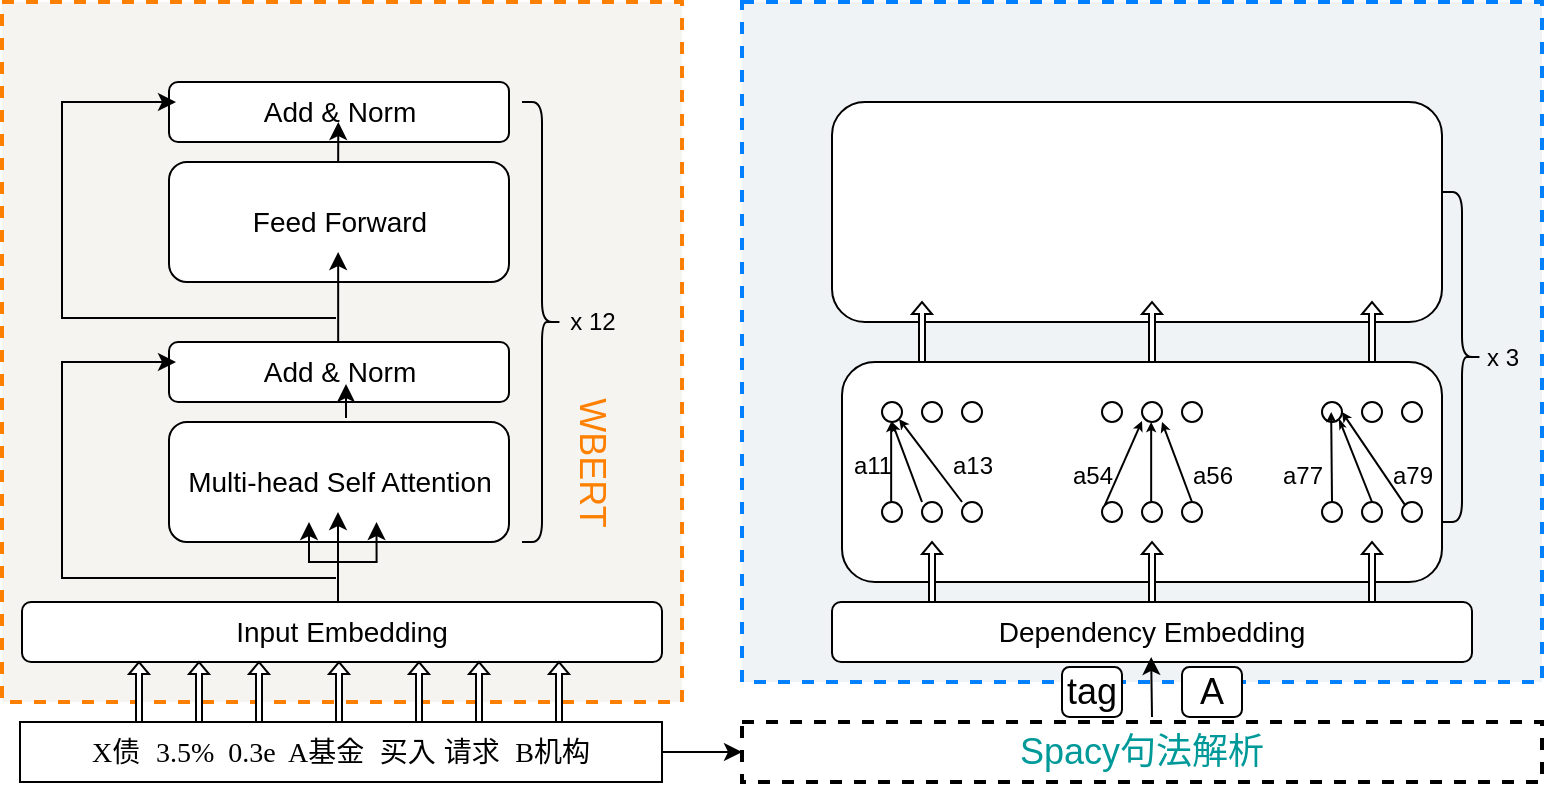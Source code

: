 <mxfile version="16.0.0" type="github">
  <diagram id="1vwMO78F63A42fUgwjm2" name="Page-1">
    <mxGraphModel dx="865" dy="488" grid="1" gridSize="10" guides="1" tooltips="1" connect="1" arrows="1" fold="1" page="1" pageScale="1" pageWidth="827" pageHeight="1169" math="0" shadow="0">
      <root>
        <mxCell id="0" />
        <mxCell id="1" parent="0" />
        <mxCell id="z27-uRXxiAsdTS0FbLUc-89" value="" style="rounded=0;whiteSpace=wrap;html=1;sketch=0;fontSize=18;dashed=1;strokeWidth=2;fillColor=#F0F3F5;strokeColor=#007FFF;fontColor=#333333;" vertex="1" parent="1">
          <mxGeometry x="400" y="210" width="400" height="340" as="geometry" />
        </mxCell>
        <mxCell id="z27-uRXxiAsdTS0FbLUc-144" value="" style="rounded=1;whiteSpace=wrap;html=1;sketch=0;fontSize=12;fontColor=#000000;strokeColor=#000000;strokeWidth=1;fillColor=#FFFFFF;" vertex="1" parent="1">
          <mxGeometry x="450" y="390" width="300" height="110" as="geometry" />
        </mxCell>
        <mxCell id="z27-uRXxiAsdTS0FbLUc-78" value="" style="rounded=0;whiteSpace=wrap;html=1;sketch=0;fontSize=18;dashed=1;strokeWidth=2;fillColor=#F5F4F0;strokeColor=#FF8000;fontColor=#333333;" vertex="1" parent="1">
          <mxGeometry x="30" y="210" width="340" height="350" as="geometry" />
        </mxCell>
        <mxCell id="z27-uRXxiAsdTS0FbLUc-1" value="&lt;p style=&quot;margin-top: 0pt ; margin-bottom: 0pt ; margin-left: 0in ; text-align: left ; direction: ltr ; unicode-bidi: embed ; word-break: normal ; font-size: 14px&quot;&gt;&lt;span style=&quot;font-family: &amp;#34;times new roman&amp;#34;&quot;&gt;X&lt;/span&gt;&lt;span&gt;债&amp;nbsp; &lt;/span&gt;&lt;span style=&quot;font-family: &amp;#34;times new roman&amp;#34;&quot;&gt;3.5%&amp;nbsp; 0.3e&amp;nbsp; A&lt;/span&gt;&lt;span&gt;基金&amp;nbsp; 买入 请求&amp;nbsp; &lt;/span&gt;&lt;span style=&quot;font-family: &amp;#34;times new roman&amp;#34;&quot;&gt;B&lt;/span&gt;&lt;span&gt;机构&lt;/span&gt;&lt;/p&gt;" style="rounded=0;whiteSpace=wrap;html=1;" vertex="1" parent="1">
          <mxGeometry x="39" y="570" width="321" height="30" as="geometry" />
        </mxCell>
        <mxCell id="z27-uRXxiAsdTS0FbLUc-5" value="Input Embedding" style="rounded=1;whiteSpace=wrap;html=1;fontSize=14;strokeWidth=1;" vertex="1" parent="1">
          <mxGeometry x="40" y="510" width="320" height="30" as="geometry" />
        </mxCell>
        <mxCell id="z27-uRXxiAsdTS0FbLUc-21" value="" style="shape=singleArrow;direction=north;whiteSpace=wrap;html=1;fontSize=14;strokeWidth=1;" vertex="1" parent="1">
          <mxGeometry x="93.5" y="540" width="10" height="30" as="geometry" />
        </mxCell>
        <mxCell id="z27-uRXxiAsdTS0FbLUc-30" value="" style="shape=singleArrow;direction=north;whiteSpace=wrap;html=1;fontSize=14;strokeWidth=1;" vertex="1" parent="1">
          <mxGeometry x="123.5" y="540" width="10" height="30" as="geometry" />
        </mxCell>
        <mxCell id="z27-uRXxiAsdTS0FbLUc-31" value="" style="shape=singleArrow;direction=north;whiteSpace=wrap;html=1;fontSize=14;strokeWidth=1;" vertex="1" parent="1">
          <mxGeometry x="153.5" y="540" width="10" height="30" as="geometry" />
        </mxCell>
        <mxCell id="z27-uRXxiAsdTS0FbLUc-32" value="" style="shape=singleArrow;direction=north;whiteSpace=wrap;html=1;fontSize=14;strokeWidth=1;" vertex="1" parent="1">
          <mxGeometry x="193.5" y="540" width="10" height="30" as="geometry" />
        </mxCell>
        <mxCell id="z27-uRXxiAsdTS0FbLUc-34" value="" style="shape=singleArrow;direction=north;whiteSpace=wrap;html=1;fontSize=14;strokeWidth=1;" vertex="1" parent="1">
          <mxGeometry x="233.5" y="540" width="10" height="30" as="geometry" />
        </mxCell>
        <mxCell id="z27-uRXxiAsdTS0FbLUc-35" value="" style="shape=singleArrow;direction=north;whiteSpace=wrap;html=1;fontSize=14;strokeWidth=1;" vertex="1" parent="1">
          <mxGeometry x="263.5" y="540" width="10" height="30" as="geometry" />
        </mxCell>
        <mxCell id="z27-uRXxiAsdTS0FbLUc-36" value="" style="shape=singleArrow;direction=north;whiteSpace=wrap;html=1;fontSize=14;strokeWidth=1;" vertex="1" parent="1">
          <mxGeometry x="303.5" y="540" width="10" height="30" as="geometry" />
        </mxCell>
        <mxCell id="z27-uRXxiAsdTS0FbLUc-37" value="Multi-head Self Attention" style="rounded=1;whiteSpace=wrap;html=1;fontSize=14;strokeWidth=1;" vertex="1" parent="1">
          <mxGeometry x="113.5" y="420" width="170" height="60" as="geometry" />
        </mxCell>
        <mxCell id="z27-uRXxiAsdTS0FbLUc-47" style="edgeStyle=none;shape=flexArrow;rounded=0;orthogonalLoop=1;jettySize=auto;html=1;exitX=0.5;exitY=0;exitDx=0;exitDy=0;fontSize=14;" edge="1" parent="1" source="z27-uRXxiAsdTS0FbLUc-37" target="z27-uRXxiAsdTS0FbLUc-37">
          <mxGeometry relative="1" as="geometry" />
        </mxCell>
        <mxCell id="z27-uRXxiAsdTS0FbLUc-48" value="Add &amp;amp; Norm" style="rounded=1;whiteSpace=wrap;html=1;fontSize=14;strokeWidth=1;" vertex="1" parent="1">
          <mxGeometry x="113.5" y="380" width="170" height="30" as="geometry" />
        </mxCell>
        <mxCell id="z27-uRXxiAsdTS0FbLUc-57" value="" style="edgeStyle=elbowEdgeStyle;elbow=horizontal;endArrow=classic;html=1;rounded=0;fontSize=14;exitX=0;exitY=0;exitDx=12;exitDy=3.5;exitPerimeter=0;" edge="1" parent="1">
          <mxGeometry width="50" height="50" relative="1" as="geometry">
            <mxPoint x="197.0" y="498.0" as="sourcePoint" />
            <mxPoint x="117" y="390" as="targetPoint" />
            <Array as="points">
              <mxPoint x="60" y="410" />
              <mxPoint x="90" y="390" />
              <mxPoint x="70" y="410" />
              <mxPoint x="90" y="400" />
              <mxPoint x="93.5" y="420" />
            </Array>
          </mxGeometry>
        </mxCell>
        <mxCell id="z27-uRXxiAsdTS0FbLUc-61" value="" style="endArrow=classic;html=1;rounded=0;fontSize=14;" edge="1" parent="1">
          <mxGeometry width="50" height="50" relative="1" as="geometry">
            <mxPoint x="198" y="510" as="sourcePoint" />
            <mxPoint x="198" y="465" as="targetPoint" />
          </mxGeometry>
        </mxCell>
        <mxCell id="z27-uRXxiAsdTS0FbLUc-62" value="" style="edgeStyle=segmentEdgeStyle;endArrow=classic;html=1;rounded=0;fontSize=14;endSize=6;" edge="1" parent="1">
          <mxGeometry width="50" height="50" relative="1" as="geometry">
            <mxPoint x="196.75" y="490" as="sourcePoint" />
            <mxPoint x="217.25" y="470" as="targetPoint" />
          </mxGeometry>
        </mxCell>
        <mxCell id="z27-uRXxiAsdTS0FbLUc-63" value="" style="edgeStyle=segmentEdgeStyle;endArrow=classic;html=1;rounded=0;fontSize=14;endSize=6;" edge="1" parent="1">
          <mxGeometry width="50" height="50" relative="1" as="geometry">
            <mxPoint x="203.5" y="490" as="sourcePoint" />
            <mxPoint x="183.5" y="470" as="targetPoint" />
          </mxGeometry>
        </mxCell>
        <mxCell id="z27-uRXxiAsdTS0FbLUc-65" value="" style="endArrow=classic;html=1;rounded=0;fontSize=14;endSize=6;targetPerimeterSpacing=10;sourcePerimeterSpacing=10;jumpStyle=sharp;jumpSize=16;" edge="1" parent="1">
          <mxGeometry width="50" height="50" relative="1" as="geometry">
            <mxPoint x="202" y="418" as="sourcePoint" />
            <mxPoint x="202" y="401" as="targetPoint" />
            <Array as="points" />
          </mxGeometry>
        </mxCell>
        <mxCell id="z27-uRXxiAsdTS0FbLUc-66" value="Feed Forward" style="rounded=1;whiteSpace=wrap;html=1;fontSize=14;strokeWidth=1;" vertex="1" parent="1">
          <mxGeometry x="113.5" y="290" width="170" height="60" as="geometry" />
        </mxCell>
        <mxCell id="z27-uRXxiAsdTS0FbLUc-67" value="" style="endArrow=classic;html=1;rounded=0;fontSize=14;" edge="1" parent="1">
          <mxGeometry width="50" height="50" relative="1" as="geometry">
            <mxPoint x="198.08" y="380" as="sourcePoint" />
            <mxPoint x="198.08" y="335" as="targetPoint" />
          </mxGeometry>
        </mxCell>
        <mxCell id="z27-uRXxiAsdTS0FbLUc-68" value="Add &amp;amp; Norm" style="rounded=1;whiteSpace=wrap;html=1;fontSize=14;strokeWidth=1;" vertex="1" parent="1">
          <mxGeometry x="113.5" y="250" width="170" height="30" as="geometry" />
        </mxCell>
        <mxCell id="z27-uRXxiAsdTS0FbLUc-72" value="" style="endArrow=classic;html=1;rounded=0;fontSize=14;endSize=6;sourcePerimeterSpacing=10;targetPerimeterSpacing=10;elbow=vertical;jumpStyle=sharp;jumpSize=16;" edge="1" parent="1">
          <mxGeometry width="50" height="50" relative="1" as="geometry">
            <mxPoint x="198.08" y="290" as="sourcePoint" />
            <mxPoint x="198.16" y="270" as="targetPoint" />
          </mxGeometry>
        </mxCell>
        <mxCell id="z27-uRXxiAsdTS0FbLUc-73" value="" style="edgeStyle=elbowEdgeStyle;elbow=horizontal;endArrow=classic;html=1;rounded=0;fontSize=14;exitX=0;exitY=0;exitDx=12;exitDy=3.5;exitPerimeter=0;" edge="1" parent="1">
          <mxGeometry width="50" height="50" relative="1" as="geometry">
            <mxPoint x="197.0" y="368.0" as="sourcePoint" />
            <mxPoint x="117.0" y="260" as="targetPoint" />
            <Array as="points">
              <mxPoint x="60" y="280" />
              <mxPoint x="90" y="260" />
              <mxPoint x="70" y="280" />
              <mxPoint x="90" y="270" />
              <mxPoint x="93.5" y="290" />
            </Array>
          </mxGeometry>
        </mxCell>
        <mxCell id="z27-uRXxiAsdTS0FbLUc-74" value="" style="shape=curlyBracket;whiteSpace=wrap;html=1;rounded=1;flipH=1;fontSize=14;strokeWidth=1;" vertex="1" parent="1">
          <mxGeometry x="290" y="260" width="20" height="220" as="geometry" />
        </mxCell>
        <mxCell id="z27-uRXxiAsdTS0FbLUc-76" value="x 12" style="text;html=1;resizable=0;autosize=1;align=center;verticalAlign=middle;points=[];fillColor=none;strokeColor=none;rounded=0;sketch=0;" vertex="1" parent="1">
          <mxGeometry x="305" y="360" width="40" height="20" as="geometry" />
        </mxCell>
        <mxCell id="z27-uRXxiAsdTS0FbLUc-77" value="&lt;font style=&quot;font-size: 18px&quot; color=&quot;#ff8000&quot;&gt;WBERT&lt;/font&gt;" style="text;html=1;resizable=0;autosize=1;align=center;verticalAlign=middle;points=[];fillColor=none;strokeColor=none;rounded=0;sketch=0;rotation=90;" vertex="1" parent="1">
          <mxGeometry x="285" y="430" width="80" height="20" as="geometry" />
        </mxCell>
        <mxCell id="z27-uRXxiAsdTS0FbLUc-79" value="&lt;font color=&quot;#009999&quot;&gt;Spacy句法解析&lt;/font&gt;" style="rounded=0;whiteSpace=wrap;html=1;dashed=1;sketch=0;fontSize=18;fontColor=#FF8000;strokeColor=#000000;strokeWidth=2;fillColor=#FFFFFF;" vertex="1" parent="1">
          <mxGeometry x="400" y="570" width="400" height="30" as="geometry" />
        </mxCell>
        <mxCell id="z27-uRXxiAsdTS0FbLUc-81" value="" style="endArrow=classic;html=1;rounded=1;sketch=0;fontSize=18;fontColor=#FF8000;curved=0;" edge="1" parent="1">
          <mxGeometry width="50" height="50" relative="1" as="geometry">
            <mxPoint x="360" y="585" as="sourcePoint" />
            <mxPoint x="400" y="584.58" as="targetPoint" />
            <Array as="points">
              <mxPoint x="400" y="585" />
            </Array>
          </mxGeometry>
        </mxCell>
        <mxCell id="z27-uRXxiAsdTS0FbLUc-90" value="Dependency Embedding" style="rounded=1;whiteSpace=wrap;html=1;fontSize=14;strokeWidth=1;" vertex="1" parent="1">
          <mxGeometry x="445" y="510" width="320" height="30" as="geometry" />
        </mxCell>
        <mxCell id="z27-uRXxiAsdTS0FbLUc-82" value="" style="endArrow=classic;html=1;rounded=1;sketch=0;fontSize=18;fontColor=#009999;curved=0;" edge="1" parent="1">
          <mxGeometry width="50" height="50" relative="1" as="geometry">
            <mxPoint x="605" y="567.5" as="sourcePoint" />
            <mxPoint x="604.58" y="537.5" as="targetPoint" />
          </mxGeometry>
        </mxCell>
        <mxCell id="z27-uRXxiAsdTS0FbLUc-85" value="&lt;font color=&quot;#000000&quot;&gt;A&lt;/font&gt;" style="rounded=1;whiteSpace=wrap;html=1;sketch=0;fontSize=18;fontColor=#009999;strokeColor=#000000;strokeWidth=1;fillColor=#FFFFFF;" vertex="1" parent="1">
          <mxGeometry x="620" y="542.5" width="30" height="25" as="geometry" />
        </mxCell>
        <mxCell id="z27-uRXxiAsdTS0FbLUc-88" value="&lt;font color=&quot;#000000&quot;&gt;tag&lt;/font&gt;" style="rounded=1;whiteSpace=wrap;html=1;sketch=0;fontSize=18;fontColor=#009999;strokeColor=#000000;strokeWidth=1;fillColor=#FFFFFF;" vertex="1" parent="1">
          <mxGeometry x="560" y="542.5" width="30" height="25" as="geometry" />
        </mxCell>
        <mxCell id="z27-uRXxiAsdTS0FbLUc-92" value="" style="shape=singleArrow;direction=north;whiteSpace=wrap;html=1;fontSize=14;strokeWidth=1;" vertex="1" parent="1">
          <mxGeometry x="490" y="480" width="10" height="30" as="geometry" />
        </mxCell>
        <mxCell id="z27-uRXxiAsdTS0FbLUc-100" value="" style="shape=singleArrow;direction=north;whiteSpace=wrap;html=1;fontSize=14;strokeWidth=1;" vertex="1" parent="1">
          <mxGeometry x="600" y="480" width="10" height="30" as="geometry" />
        </mxCell>
        <mxCell id="z27-uRXxiAsdTS0FbLUc-101" value="" style="shape=singleArrow;direction=north;whiteSpace=wrap;html=1;fontSize=14;strokeWidth=1;" vertex="1" parent="1">
          <mxGeometry x="710" y="480" width="10" height="30" as="geometry" />
        </mxCell>
        <mxCell id="z27-uRXxiAsdTS0FbLUc-102" value="" style="ellipse;whiteSpace=wrap;html=1;aspect=fixed;rounded=0;sketch=0;fontSize=18;fontColor=#000000;strokeColor=#000000;strokeWidth=1;fillColor=#FFFFFF;" vertex="1" parent="1">
          <mxGeometry x="470" y="460" width="10" height="10" as="geometry" />
        </mxCell>
        <mxCell id="z27-uRXxiAsdTS0FbLUc-103" value="" style="ellipse;whiteSpace=wrap;html=1;aspect=fixed;rounded=0;sketch=0;fontSize=18;fontColor=#000000;strokeColor=#000000;strokeWidth=1;fillColor=#FFFFFF;" vertex="1" parent="1">
          <mxGeometry x="490" y="460" width="10" height="10" as="geometry" />
        </mxCell>
        <mxCell id="z27-uRXxiAsdTS0FbLUc-105" value="" style="ellipse;whiteSpace=wrap;html=1;aspect=fixed;rounded=0;sketch=0;fontSize=18;fontColor=#000000;strokeColor=#000000;strokeWidth=1;fillColor=#FFFFFF;" vertex="1" parent="1">
          <mxGeometry x="510" y="460" width="10" height="10" as="geometry" />
        </mxCell>
        <mxCell id="z27-uRXxiAsdTS0FbLUc-106" value="" style="ellipse;whiteSpace=wrap;html=1;aspect=fixed;rounded=0;sketch=0;fontSize=18;fontColor=#000000;strokeColor=#000000;strokeWidth=1;fillColor=#FFFFFF;" vertex="1" parent="1">
          <mxGeometry x="600" y="460" width="10" height="10" as="geometry" />
        </mxCell>
        <mxCell id="z27-uRXxiAsdTS0FbLUc-107" value="" style="ellipse;whiteSpace=wrap;html=1;aspect=fixed;rounded=0;sketch=0;fontSize=18;fontColor=#000000;strokeColor=#000000;strokeWidth=1;fillColor=#FFFFFF;" vertex="1" parent="1">
          <mxGeometry x="710" y="460" width="10" height="10" as="geometry" />
        </mxCell>
        <mxCell id="z27-uRXxiAsdTS0FbLUc-108" value="" style="ellipse;whiteSpace=wrap;html=1;aspect=fixed;rounded=0;sketch=0;fontSize=18;fontColor=#000000;strokeColor=#000000;strokeWidth=1;fillColor=#FFFFFF;" vertex="1" parent="1">
          <mxGeometry x="620" y="460" width="10" height="10" as="geometry" />
        </mxCell>
        <mxCell id="z27-uRXxiAsdTS0FbLUc-109" value="" style="ellipse;whiteSpace=wrap;html=1;aspect=fixed;rounded=0;sketch=0;fontSize=18;fontColor=#000000;strokeColor=#000000;strokeWidth=1;fillColor=#FFFFFF;" vertex="1" parent="1">
          <mxGeometry x="580" y="460" width="10" height="10" as="geometry" />
        </mxCell>
        <mxCell id="z27-uRXxiAsdTS0FbLUc-110" value="" style="ellipse;whiteSpace=wrap;html=1;aspect=fixed;rounded=0;sketch=0;fontSize=18;fontColor=#000000;strokeColor=#000000;strokeWidth=1;fillColor=#FFFFFF;" vertex="1" parent="1">
          <mxGeometry x="690" y="460" width="10" height="10" as="geometry" />
        </mxCell>
        <mxCell id="z27-uRXxiAsdTS0FbLUc-111" value="" style="ellipse;whiteSpace=wrap;html=1;aspect=fixed;rounded=0;sketch=0;fontSize=18;fontColor=#000000;strokeColor=#000000;strokeWidth=1;fillColor=#FFFFFF;" vertex="1" parent="1">
          <mxGeometry x="730" y="460" width="10" height="10" as="geometry" />
        </mxCell>
        <mxCell id="z27-uRXxiAsdTS0FbLUc-112" value="" style="ellipse;whiteSpace=wrap;html=1;aspect=fixed;rounded=0;sketch=0;fontSize=18;fontColor=#000000;strokeColor=#000000;strokeWidth=1;fillColor=#FFFFFF;" vertex="1" parent="1">
          <mxGeometry x="470" y="410" width="10" height="10" as="geometry" />
        </mxCell>
        <mxCell id="z27-uRXxiAsdTS0FbLUc-115" value="" style="endArrow=classic;html=1;rounded=1;sketch=0;fontSize=18;fontColor=#000000;curved=0;endSize=2;" edge="1" parent="1">
          <mxGeometry width="50" height="50" relative="1" as="geometry">
            <mxPoint x="474.58" y="460" as="sourcePoint" />
            <mxPoint x="474.58" y="420" as="targetPoint" />
          </mxGeometry>
        </mxCell>
        <mxCell id="z27-uRXxiAsdTS0FbLUc-116" value="" style="endArrow=classic;html=1;rounded=1;sketch=0;fontSize=18;fontColor=#000000;curved=0;endSize=2;entryX=0.5;entryY=1;entryDx=0;entryDy=0;" edge="1" parent="1" target="z27-uRXxiAsdTS0FbLUc-112">
          <mxGeometry width="50" height="50" relative="1" as="geometry">
            <mxPoint x="490" y="460" as="sourcePoint" />
            <mxPoint x="480" y="420" as="targetPoint" />
          </mxGeometry>
        </mxCell>
        <mxCell id="z27-uRXxiAsdTS0FbLUc-118" value="" style="endArrow=classic;html=1;rounded=1;sketch=0;fontSize=18;fontColor=#000000;curved=0;entryX=1;entryY=1;entryDx=0;entryDy=0;endSize=2;" edge="1" parent="1" target="z27-uRXxiAsdTS0FbLUc-112">
          <mxGeometry width="50" height="50" relative="1" as="geometry">
            <mxPoint x="510" y="460" as="sourcePoint" />
            <mxPoint x="500" y="420" as="targetPoint" />
          </mxGeometry>
        </mxCell>
        <mxCell id="z27-uRXxiAsdTS0FbLUc-120" value="" style="ellipse;whiteSpace=wrap;html=1;aspect=fixed;rounded=0;sketch=0;fontSize=18;fontColor=#000000;strokeColor=#000000;strokeWidth=1;fillColor=#FFFFFF;" vertex="1" parent="1">
          <mxGeometry x="490" y="410" width="10" height="10" as="geometry" />
        </mxCell>
        <mxCell id="z27-uRXxiAsdTS0FbLUc-121" value="" style="ellipse;whiteSpace=wrap;html=1;aspect=fixed;rounded=0;sketch=0;fontSize=18;fontColor=#000000;strokeColor=#000000;strokeWidth=1;fillColor=#FFFFFF;" vertex="1" parent="1">
          <mxGeometry x="510" y="410" width="10" height="10" as="geometry" />
        </mxCell>
        <mxCell id="z27-uRXxiAsdTS0FbLUc-122" value="&lt;font style=&quot;font-size: 12px&quot;&gt;a11&lt;/font&gt;" style="text;html=1;resizable=0;autosize=1;align=center;verticalAlign=middle;points=[];fillColor=none;strokeColor=none;rounded=0;sketch=0;fontSize=18;fontColor=#000000;" vertex="1" parent="1">
          <mxGeometry x="450" y="425" width="30" height="30" as="geometry" />
        </mxCell>
        <mxCell id="z27-uRXxiAsdTS0FbLUc-124" value="&lt;font style=&quot;font-size: 12px&quot;&gt;a13&lt;/font&gt;" style="text;html=1;resizable=0;autosize=1;align=center;verticalAlign=middle;points=[];fillColor=none;strokeColor=none;rounded=0;sketch=0;fontSize=18;fontColor=#000000;" vertex="1" parent="1">
          <mxGeometry x="495" y="425" width="40" height="30" as="geometry" />
        </mxCell>
        <mxCell id="z27-uRXxiAsdTS0FbLUc-125" value="" style="ellipse;whiteSpace=wrap;html=1;aspect=fixed;rounded=0;sketch=0;fontSize=18;fontColor=#000000;strokeColor=#000000;strokeWidth=1;fillColor=#FFFFFF;" vertex="1" parent="1">
          <mxGeometry x="580" y="410" width="10" height="10" as="geometry" />
        </mxCell>
        <mxCell id="z27-uRXxiAsdTS0FbLUc-126" value="" style="ellipse;whiteSpace=wrap;html=1;aspect=fixed;rounded=0;sketch=0;fontSize=18;fontColor=#000000;strokeColor=#000000;strokeWidth=1;fillColor=#FFFFFF;" vertex="1" parent="1">
          <mxGeometry x="600" y="410" width="10" height="10" as="geometry" />
        </mxCell>
        <mxCell id="z27-uRXxiAsdTS0FbLUc-127" value="" style="ellipse;whiteSpace=wrap;html=1;aspect=fixed;rounded=0;sketch=0;fontSize=18;fontColor=#000000;strokeColor=#000000;strokeWidth=1;fillColor=#FFFFFF;" vertex="1" parent="1">
          <mxGeometry x="620" y="410" width="10" height="10" as="geometry" />
        </mxCell>
        <mxCell id="z27-uRXxiAsdTS0FbLUc-128" value="" style="ellipse;whiteSpace=wrap;html=1;aspect=fixed;rounded=0;sketch=0;fontSize=18;fontColor=#000000;strokeColor=#000000;strokeWidth=1;fillColor=#FFFFFF;" vertex="1" parent="1">
          <mxGeometry x="690" y="410" width="10" height="10" as="geometry" />
        </mxCell>
        <mxCell id="z27-uRXxiAsdTS0FbLUc-129" value="" style="ellipse;whiteSpace=wrap;html=1;aspect=fixed;rounded=0;sketch=0;fontSize=18;fontColor=#000000;strokeColor=#000000;strokeWidth=1;fillColor=#FFFFFF;" vertex="1" parent="1">
          <mxGeometry x="710" y="410" width="10" height="10" as="geometry" />
        </mxCell>
        <mxCell id="z27-uRXxiAsdTS0FbLUc-130" value="" style="ellipse;whiteSpace=wrap;html=1;aspect=fixed;rounded=0;sketch=0;fontSize=18;fontColor=#000000;strokeColor=#000000;strokeWidth=1;fillColor=#FFFFFF;" vertex="1" parent="1">
          <mxGeometry x="730" y="410" width="10" height="10" as="geometry" />
        </mxCell>
        <mxCell id="z27-uRXxiAsdTS0FbLUc-131" value="" style="endArrow=classic;html=1;rounded=1;sketch=0;fontSize=12;fontColor=#000000;elbow=vertical;endSize=2;" edge="1" parent="1">
          <mxGeometry width="50" height="50" relative="1" as="geometry">
            <mxPoint x="604.58" y="460" as="sourcePoint" />
            <mxPoint x="604.58" y="420" as="targetPoint" />
          </mxGeometry>
        </mxCell>
        <mxCell id="z27-uRXxiAsdTS0FbLUc-133" value="" style="endArrow=classic;html=1;rounded=1;sketch=0;fontSize=12;fontColor=#000000;elbow=vertical;exitX=0.5;exitY=0;exitDx=0;exitDy=0;endSize=2;" edge="1" parent="1" source="z27-uRXxiAsdTS0FbLUc-108">
          <mxGeometry width="50" height="50" relative="1" as="geometry">
            <mxPoint x="630" y="480" as="sourcePoint" />
            <mxPoint x="610" y="420" as="targetPoint" />
          </mxGeometry>
        </mxCell>
        <mxCell id="z27-uRXxiAsdTS0FbLUc-134" value="" style="endArrow=classic;html=1;rounded=1;sketch=0;fontSize=12;fontColor=#000000;elbow=vertical;exitX=0;exitY=0;exitDx=0;exitDy=0;endSize=2;" edge="1" parent="1" source="z27-uRXxiAsdTS0FbLUc-109">
          <mxGeometry width="50" height="50" relative="1" as="geometry">
            <mxPoint x="580" y="455" as="sourcePoint" />
            <mxPoint x="600" y="419.5" as="targetPoint" />
          </mxGeometry>
        </mxCell>
        <mxCell id="z27-uRXxiAsdTS0FbLUc-135" value="&lt;font style=&quot;font-size: 12px&quot;&gt;a54&lt;/font&gt;" style="text;html=1;resizable=0;autosize=1;align=center;verticalAlign=middle;points=[];fillColor=none;strokeColor=none;rounded=0;sketch=0;fontSize=18;fontColor=#000000;" vertex="1" parent="1">
          <mxGeometry x="555" y="430" width="40" height="30" as="geometry" />
        </mxCell>
        <mxCell id="z27-uRXxiAsdTS0FbLUc-136" value="&lt;font style=&quot;font-size: 12px&quot;&gt;a56&lt;/font&gt;" style="text;html=1;resizable=0;autosize=1;align=center;verticalAlign=middle;points=[];fillColor=none;strokeColor=none;rounded=0;sketch=0;fontSize=18;fontColor=#000000;" vertex="1" parent="1">
          <mxGeometry x="615" y="430" width="40" height="30" as="geometry" />
        </mxCell>
        <mxCell id="z27-uRXxiAsdTS0FbLUc-137" value="" style="endArrow=classic;html=1;rounded=1;sketch=0;fontSize=12;fontColor=#000000;elbow=vertical;exitX=0;exitY=0;exitDx=0;exitDy=0;endSize=2;" edge="1" parent="1" source="z27-uRXxiAsdTS0FbLUc-111">
          <mxGeometry width="50" height="50" relative="1" as="geometry">
            <mxPoint x="720" y="455" as="sourcePoint" />
            <mxPoint x="700" y="415" as="targetPoint" />
          </mxGeometry>
        </mxCell>
        <mxCell id="z27-uRXxiAsdTS0FbLUc-138" value="" style="endArrow=classicThin;html=1;rounded=1;sketch=0;fontSize=12;fontColor=#000000;elbow=vertical;exitX=0.5;exitY=0;exitDx=0;exitDy=0;endFill=1;endSize=2;entryX=1;entryY=1;entryDx=0;entryDy=0;" edge="1" parent="1" source="z27-uRXxiAsdTS0FbLUc-107" target="z27-uRXxiAsdTS0FbLUc-128">
          <mxGeometry width="50" height="50" relative="1" as="geometry">
            <mxPoint x="710" y="460" as="sourcePoint" />
            <mxPoint x="700" y="415" as="targetPoint" />
          </mxGeometry>
        </mxCell>
        <mxCell id="z27-uRXxiAsdTS0FbLUc-139" value="" style="endArrow=classic;html=1;rounded=1;sketch=0;fontSize=12;fontColor=#000000;elbow=vertical;exitX=0.5;exitY=0;exitDx=0;exitDy=0;endSize=2;" edge="1" parent="1" source="z27-uRXxiAsdTS0FbLUc-110">
          <mxGeometry width="50" height="50" relative="1" as="geometry">
            <mxPoint x="694.58" y="455" as="sourcePoint" />
            <mxPoint x="694.58" y="415" as="targetPoint" />
          </mxGeometry>
        </mxCell>
        <mxCell id="z27-uRXxiAsdTS0FbLUc-141" value="&lt;font style=&quot;font-size: 12px&quot;&gt;a79&lt;/font&gt;" style="text;html=1;resizable=0;autosize=1;align=center;verticalAlign=middle;points=[];fillColor=none;strokeColor=none;rounded=0;sketch=0;fontSize=18;fontColor=#000000;" vertex="1" parent="1">
          <mxGeometry x="715" y="430" width="40" height="30" as="geometry" />
        </mxCell>
        <mxCell id="z27-uRXxiAsdTS0FbLUc-145" value="" style="rounded=1;whiteSpace=wrap;html=1;sketch=0;fontSize=12;fontColor=#000000;strokeColor=#000000;strokeWidth=1;fillColor=#FFFFFF;" vertex="1" parent="1">
          <mxGeometry x="445" y="260" width="305" height="110" as="geometry" />
        </mxCell>
        <mxCell id="z27-uRXxiAsdTS0FbLUc-152" value="&lt;font style=&quot;font-size: 12px&quot;&gt;a77&lt;/font&gt;" style="text;html=1;resizable=0;autosize=1;align=center;verticalAlign=middle;points=[];fillColor=none;strokeColor=none;rounded=0;sketch=0;fontSize=18;fontColor=#000000;" vertex="1" parent="1">
          <mxGeometry x="660" y="430" width="40" height="30" as="geometry" />
        </mxCell>
        <mxCell id="z27-uRXxiAsdTS0FbLUc-156" value="" style="shape=singleArrow;direction=north;whiteSpace=wrap;html=1;fontSize=14;strokeWidth=1;" vertex="1" parent="1">
          <mxGeometry x="485" y="360" width="10" height="30" as="geometry" />
        </mxCell>
        <mxCell id="z27-uRXxiAsdTS0FbLUc-157" value="" style="shape=singleArrow;direction=north;whiteSpace=wrap;html=1;fontSize=14;strokeWidth=1;" vertex="1" parent="1">
          <mxGeometry x="600" y="360" width="10" height="30" as="geometry" />
        </mxCell>
        <mxCell id="z27-uRXxiAsdTS0FbLUc-158" value="" style="shape=singleArrow;direction=north;whiteSpace=wrap;html=1;fontSize=14;strokeWidth=1;" vertex="1" parent="1">
          <mxGeometry x="710" y="360" width="10" height="30" as="geometry" />
        </mxCell>
        <mxCell id="z27-uRXxiAsdTS0FbLUc-160" value="" style="shape=curlyBracket;whiteSpace=wrap;html=1;rounded=1;flipH=1;sketch=0;fontSize=12;fontColor=#000000;strokeColor=#000000;strokeWidth=1;fillColor=#FFFFFF;" vertex="1" parent="1">
          <mxGeometry x="750" y="305" width="20" height="165" as="geometry" />
        </mxCell>
        <mxCell id="z27-uRXxiAsdTS0FbLUc-161" value="x 3" style="text;html=1;resizable=0;autosize=1;align=center;verticalAlign=middle;points=[];fillColor=none;strokeColor=none;rounded=0;sketch=0;" vertex="1" parent="1">
          <mxGeometry x="765" y="377.5" width="30" height="20" as="geometry" />
        </mxCell>
      </root>
    </mxGraphModel>
  </diagram>
</mxfile>
